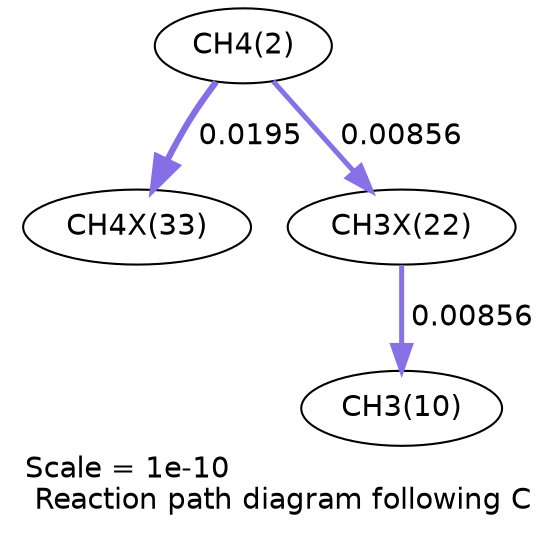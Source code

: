 digraph reaction_paths {
center=1;
s4 -> s41[fontname="Helvetica", penwidth=3.03, arrowsize=1.51, color="0.7, 0.519, 0.9"
, label=" 0.0195"];
s4 -> s37[fontname="Helvetica", penwidth=2.41, arrowsize=1.2, color="0.7, 0.509, 0.9"
, label=" 0.00856"];
s37 -> s12[fontname="Helvetica", penwidth=2.41, arrowsize=1.2, color="0.7, 0.509, 0.9"
, label=" 0.00856"];
s4 [ fontname="Helvetica", label="CH4(2)"];
s12 [ fontname="Helvetica", label="CH3(10)"];
s37 [ fontname="Helvetica", label="CH3X(22)"];
s41 [ fontname="Helvetica", label="CH4X(33)"];
 label = "Scale = 1e-10\l Reaction path diagram following C";
 fontname = "Helvetica";
}
